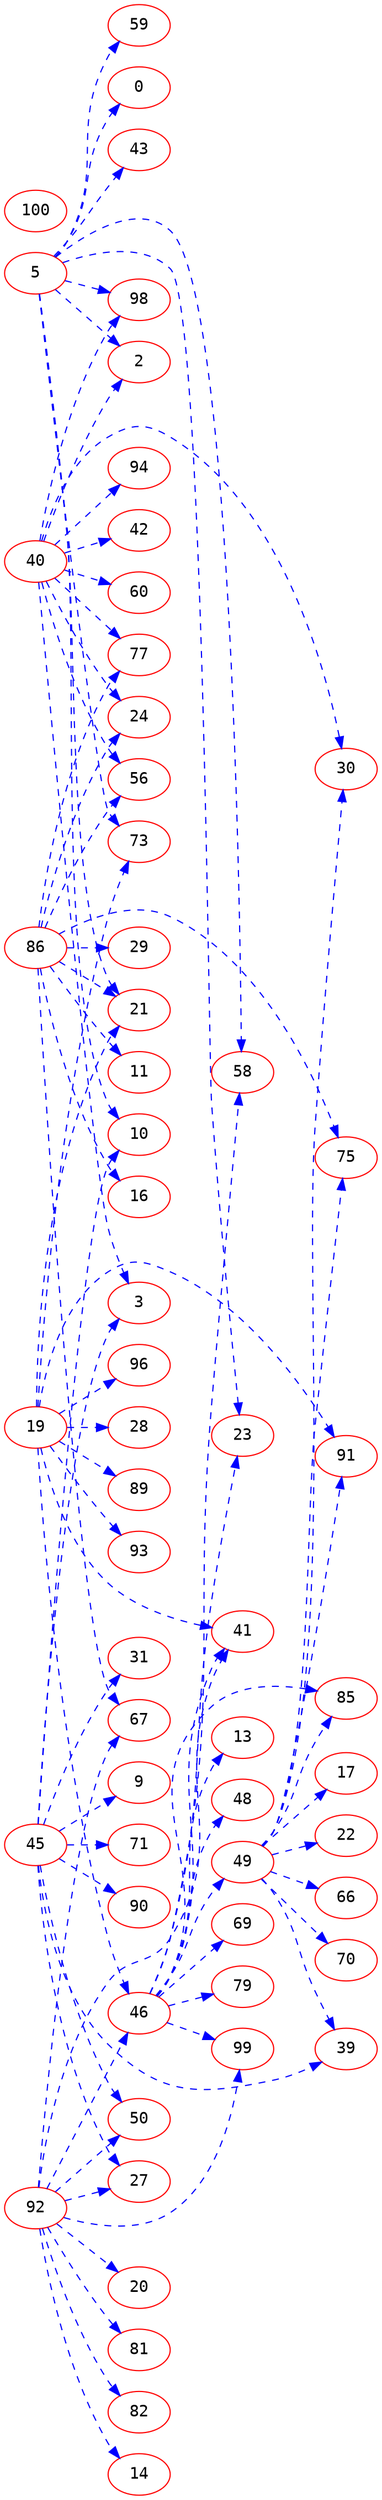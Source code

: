 digraph dumpedGraph {
		node[color=Red,fontname=Courier]
		edge[color=Blue,style=dashed]
		rankdir=LR; //Rank Direction Left to Right
		/*Total Nodes : 9 */
"5"->{"0" "2" "10" "21" "23" "43" "58" "59" "73" "98"}
"19"->{"21" "28" "41" "46" "73" "89" "91" "93" "96"}
"40"->{"2" "3" "24" "30" "42" "56" "60" "77" "94" "98"}
"45"->{"3" "9" "10" "27" "31" "39" "50" "71" "90"}
"46"->{"13" "23" "41" "48" "49" "58" "69" "79" "85" "99"}
"49"->{"17" "22" "30" "39" "66" "70" "75" "85" "91"}
"86"->{"11" "16" "21" "24" "29" "56" "67" "75" "77"}
"92"->{"14" "20" "27" "41" "46" "50" "67" "81" "82" "99"}
"100"->{}
}
